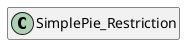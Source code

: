 @startuml
set namespaceSeparator \\
hide members
hide << alias >> circle

class SimplePie_Restriction
@enduml
